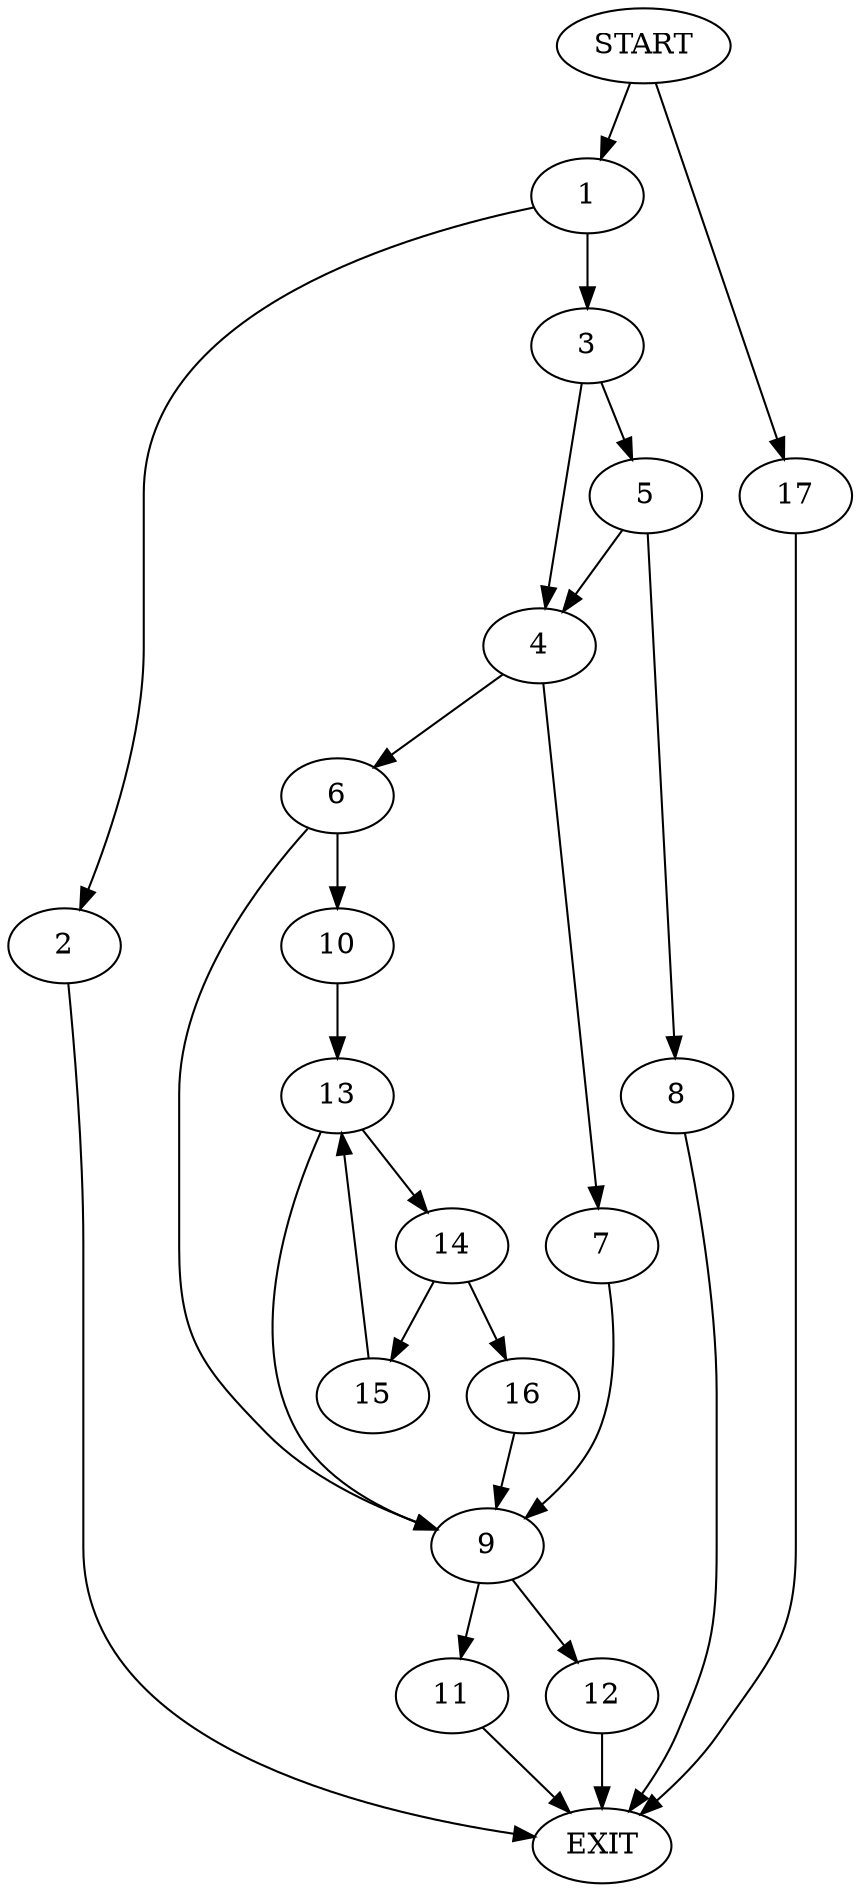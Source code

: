 digraph {
0 [label="START"]
18 [label="EXIT"]
0 -> 1
1 -> 2
1 -> 3
3 -> 4
3 -> 5
2 -> 18
4 -> 6
4 -> 7
5 -> 4
5 -> 8
8 -> 18
7 -> 9
6 -> 10
6 -> 9
9 -> 11
9 -> 12
10 -> 13
13 -> 9
13 -> 14
14 -> 15
14 -> 16
16 -> 9
15 -> 13
12 -> 18
11 -> 18
0 -> 17
17 -> 18
}

